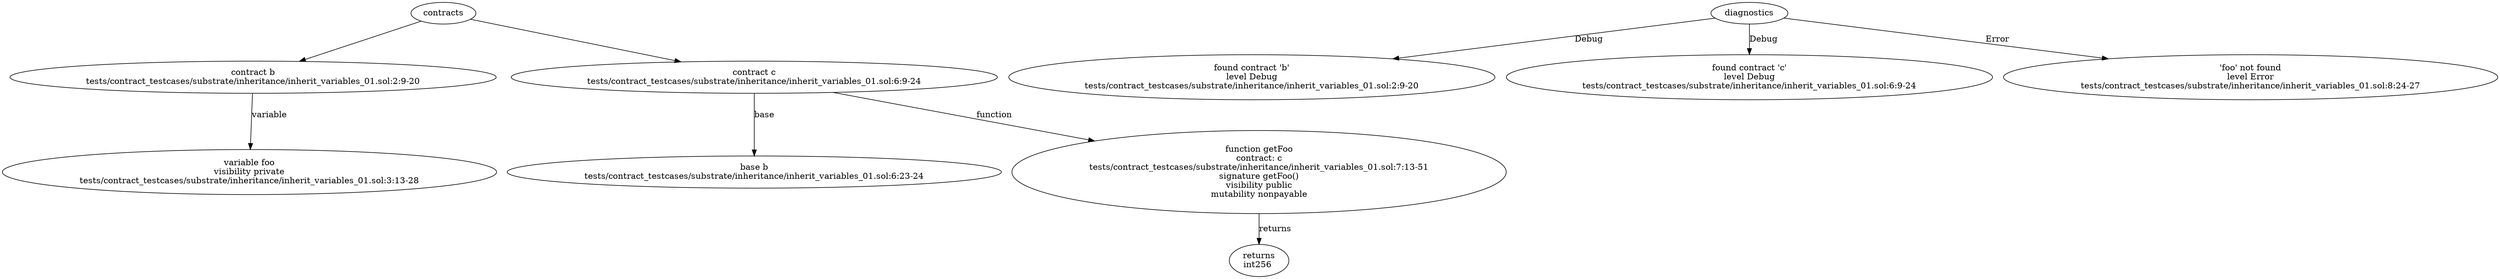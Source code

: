 strict digraph "tests/contract_testcases/substrate/inheritance/inherit_variables_01.sol" {
	contract [label="contract b\ntests/contract_testcases/substrate/inheritance/inherit_variables_01.sol:2:9-20"]
	var [label="variable foo\nvisibility private\ntests/contract_testcases/substrate/inheritance/inherit_variables_01.sol:3:13-28"]
	contract_3 [label="contract c\ntests/contract_testcases/substrate/inheritance/inherit_variables_01.sol:6:9-24"]
	base [label="base b\ntests/contract_testcases/substrate/inheritance/inherit_variables_01.sol:6:23-24"]
	getFoo [label="function getFoo\ncontract: c\ntests/contract_testcases/substrate/inheritance/inherit_variables_01.sol:7:13-51\nsignature getFoo()\nvisibility public\nmutability nonpayable"]
	returns [label="returns\nint256 "]
	diagnostic [label="found contract 'b'\nlevel Debug\ntests/contract_testcases/substrate/inheritance/inherit_variables_01.sol:2:9-20"]
	diagnostic_9 [label="found contract 'c'\nlevel Debug\ntests/contract_testcases/substrate/inheritance/inherit_variables_01.sol:6:9-24"]
	diagnostic_10 [label="'foo' not found\nlevel Error\ntests/contract_testcases/substrate/inheritance/inherit_variables_01.sol:8:24-27"]
	contracts -> contract
	contract -> var [label="variable"]
	contracts -> contract_3
	contract_3 -> base [label="base"]
	contract_3 -> getFoo [label="function"]
	getFoo -> returns [label="returns"]
	diagnostics -> diagnostic [label="Debug"]
	diagnostics -> diagnostic_9 [label="Debug"]
	diagnostics -> diagnostic_10 [label="Error"]
}
